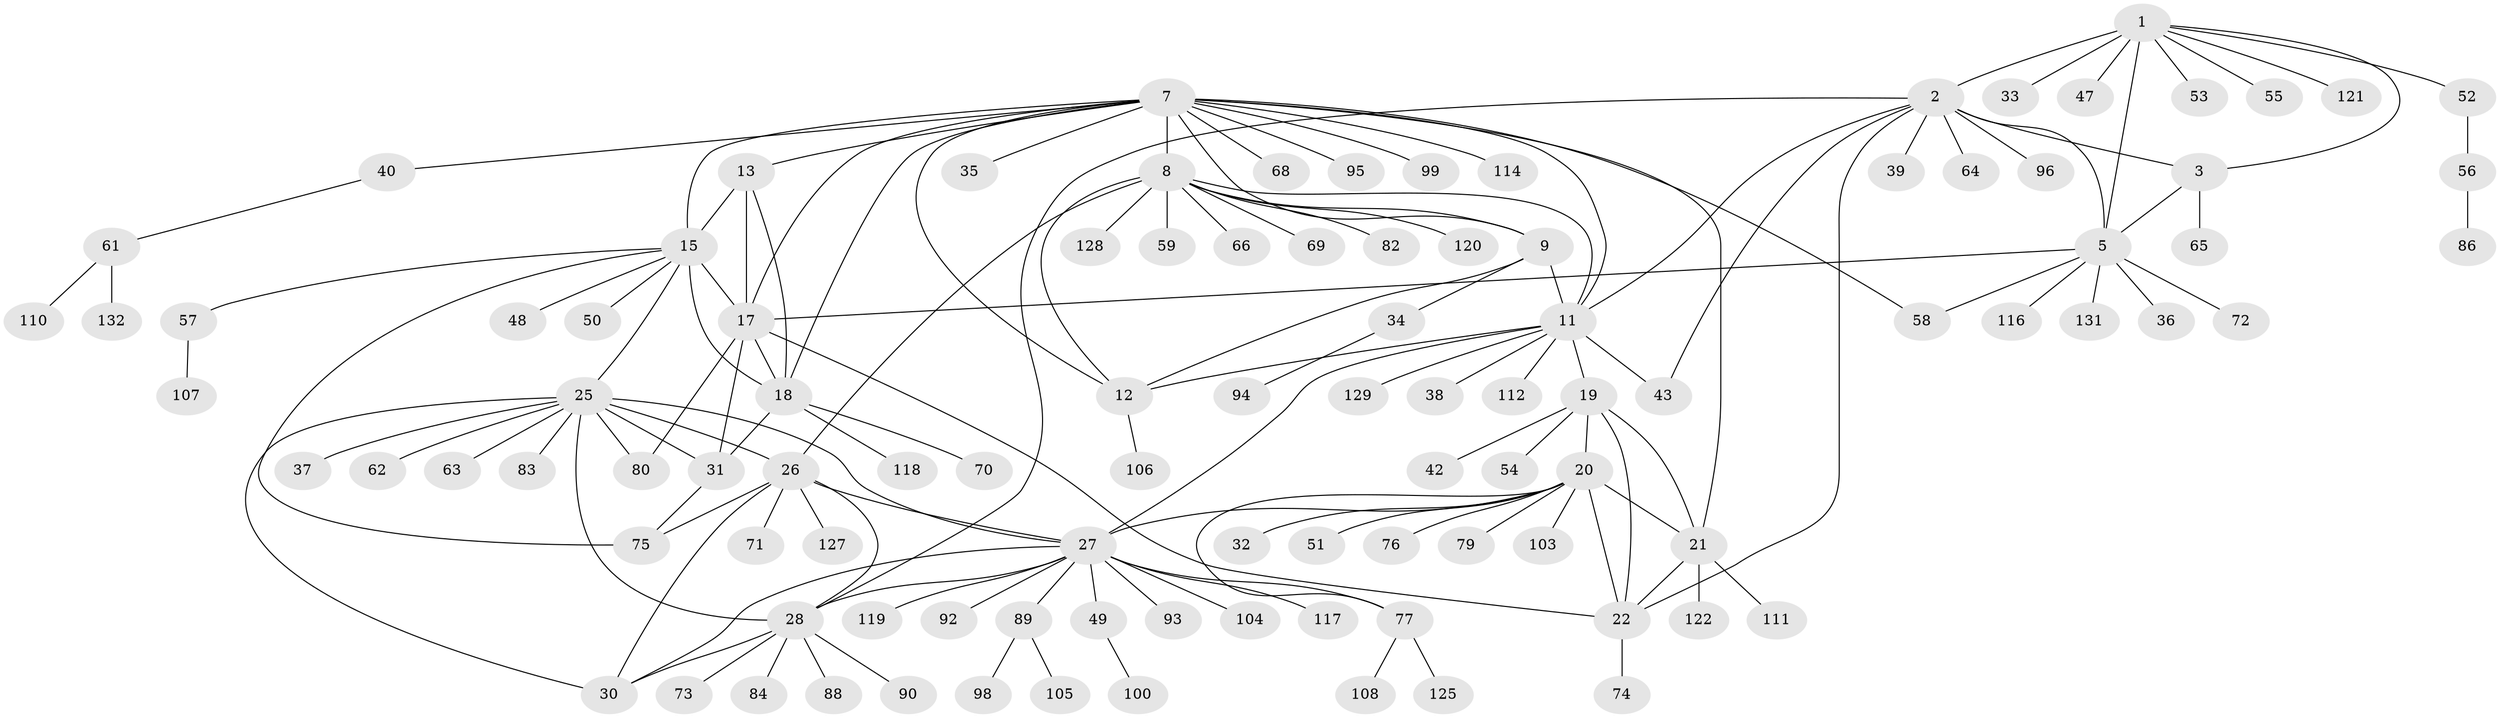 // original degree distribution, {9: 0.03787878787878788, 7: 0.022727272727272728, 11: 0.022727272727272728, 8: 0.03787878787878788, 10: 0.030303030303030304, 6: 0.05303030303030303, 12: 0.007575757575757576, 5: 0.007575757575757576, 15: 0.007575757575757576, 4: 0.030303030303030304, 1: 0.5833333333333334, 2: 0.11363636363636363, 3: 0.045454545454545456}
// Generated by graph-tools (version 1.1) at 2025/42/03/06/25 10:42:10]
// undirected, 103 vertices, 142 edges
graph export_dot {
graph [start="1"]
  node [color=gray90,style=filled];
  1 [super="+4"];
  2 [super="+6"];
  3 [super="+44"];
  5 [super="+46"];
  7 [super="+14"];
  8 [super="+10"];
  9;
  11 [super="+109"];
  12;
  13 [super="+101"];
  15 [super="+16"];
  17 [super="+41"];
  18 [super="+102"];
  19;
  20 [super="+24"];
  21 [super="+23"];
  22 [super="+115"];
  25 [super="+29"];
  26 [super="+126"];
  27 [super="+97"];
  28 [super="+60"];
  30 [super="+45"];
  31 [super="+91"];
  32;
  33 [super="+78"];
  34 [super="+124"];
  35;
  36;
  37;
  38;
  39;
  40;
  42;
  43;
  47;
  48;
  49;
  50;
  51;
  52;
  53;
  54;
  55;
  56 [super="+81"];
  57 [super="+87"];
  58 [super="+67"];
  59;
  61 [super="+123"];
  62;
  63 [super="+130"];
  64;
  65;
  66;
  68;
  69;
  70 [super="+85"];
  71;
  72;
  73;
  74;
  75;
  76;
  77;
  79;
  80;
  82;
  83;
  84;
  86;
  88;
  89;
  90;
  92;
  93;
  94;
  95;
  96;
  98;
  99;
  100;
  103;
  104 [super="+113"];
  105;
  106;
  107;
  108;
  110;
  111;
  112;
  114;
  116;
  117;
  118;
  119;
  120;
  121;
  122;
  125;
  127;
  128;
  129;
  131;
  132;
  1 -- 2 [weight=4];
  1 -- 3 [weight=2];
  1 -- 5 [weight=2];
  1 -- 33;
  1 -- 47;
  1 -- 52;
  1 -- 53;
  1 -- 55;
  1 -- 121;
  2 -- 3 [weight=2];
  2 -- 5 [weight=2];
  2 -- 11;
  2 -- 22;
  2 -- 43;
  2 -- 64;
  2 -- 96;
  2 -- 39;
  2 -- 28;
  3 -- 5;
  3 -- 65;
  5 -- 17;
  5 -- 36;
  5 -- 58;
  5 -- 72;
  5 -- 116;
  5 -- 131;
  7 -- 8 [weight=2];
  7 -- 9;
  7 -- 11;
  7 -- 12;
  7 -- 35;
  7 -- 40;
  7 -- 68;
  7 -- 95;
  7 -- 99;
  7 -- 13;
  7 -- 15 [weight=2];
  7 -- 17;
  7 -- 18;
  7 -- 114;
  7 -- 58;
  7 -- 21;
  8 -- 9 [weight=2];
  8 -- 11 [weight=2];
  8 -- 12 [weight=2];
  8 -- 59;
  8 -- 69;
  8 -- 82;
  8 -- 120;
  8 -- 128;
  8 -- 66;
  8 -- 26;
  9 -- 11;
  9 -- 12;
  9 -- 34;
  11 -- 12;
  11 -- 19;
  11 -- 38;
  11 -- 43;
  11 -- 112;
  11 -- 129;
  11 -- 27;
  12 -- 106;
  13 -- 15 [weight=2];
  13 -- 17;
  13 -- 18;
  15 -- 17 [weight=2];
  15 -- 18 [weight=2];
  15 -- 75;
  15 -- 48;
  15 -- 50;
  15 -- 25;
  15 -- 57;
  17 -- 18;
  17 -- 31;
  17 -- 80;
  17 -- 22;
  18 -- 70;
  18 -- 118;
  18 -- 31;
  19 -- 20 [weight=2];
  19 -- 21 [weight=2];
  19 -- 22;
  19 -- 42;
  19 -- 54;
  20 -- 21 [weight=4];
  20 -- 22 [weight=2];
  20 -- 32;
  20 -- 51;
  20 -- 76;
  20 -- 77;
  20 -- 79;
  20 -- 103;
  20 -- 27;
  21 -- 22 [weight=2];
  21 -- 111;
  21 -- 122;
  22 -- 74;
  25 -- 26 [weight=2];
  25 -- 27 [weight=2];
  25 -- 28 [weight=2];
  25 -- 30 [weight=2];
  25 -- 31;
  25 -- 37;
  25 -- 62;
  25 -- 80;
  25 -- 83;
  25 -- 63;
  26 -- 27;
  26 -- 28;
  26 -- 30;
  26 -- 71;
  26 -- 127;
  26 -- 75;
  27 -- 28;
  27 -- 30;
  27 -- 49;
  27 -- 77;
  27 -- 89;
  27 -- 92;
  27 -- 93;
  27 -- 117;
  27 -- 119;
  27 -- 104;
  28 -- 30;
  28 -- 84;
  28 -- 88;
  28 -- 73;
  28 -- 90;
  31 -- 75;
  34 -- 94;
  40 -- 61;
  49 -- 100;
  52 -- 56;
  56 -- 86;
  57 -- 107;
  61 -- 110;
  61 -- 132;
  77 -- 108;
  77 -- 125;
  89 -- 98;
  89 -- 105;
}
